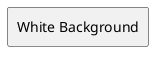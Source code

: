 {
  "sha1": "tqaxt94f5tb7d3hcu6btvgrl6886krq",
  "insertion": {
    "when": "2024-06-04T17:28:46.605Z",
    "url": "http://forum.plantuml.net/8356/white-backgrounds-are-rendered-transparent-in-svg",
    "user": "plantuml@gmail.com"
  }
}
@startuml
rectangle "White Background"
@enduml
